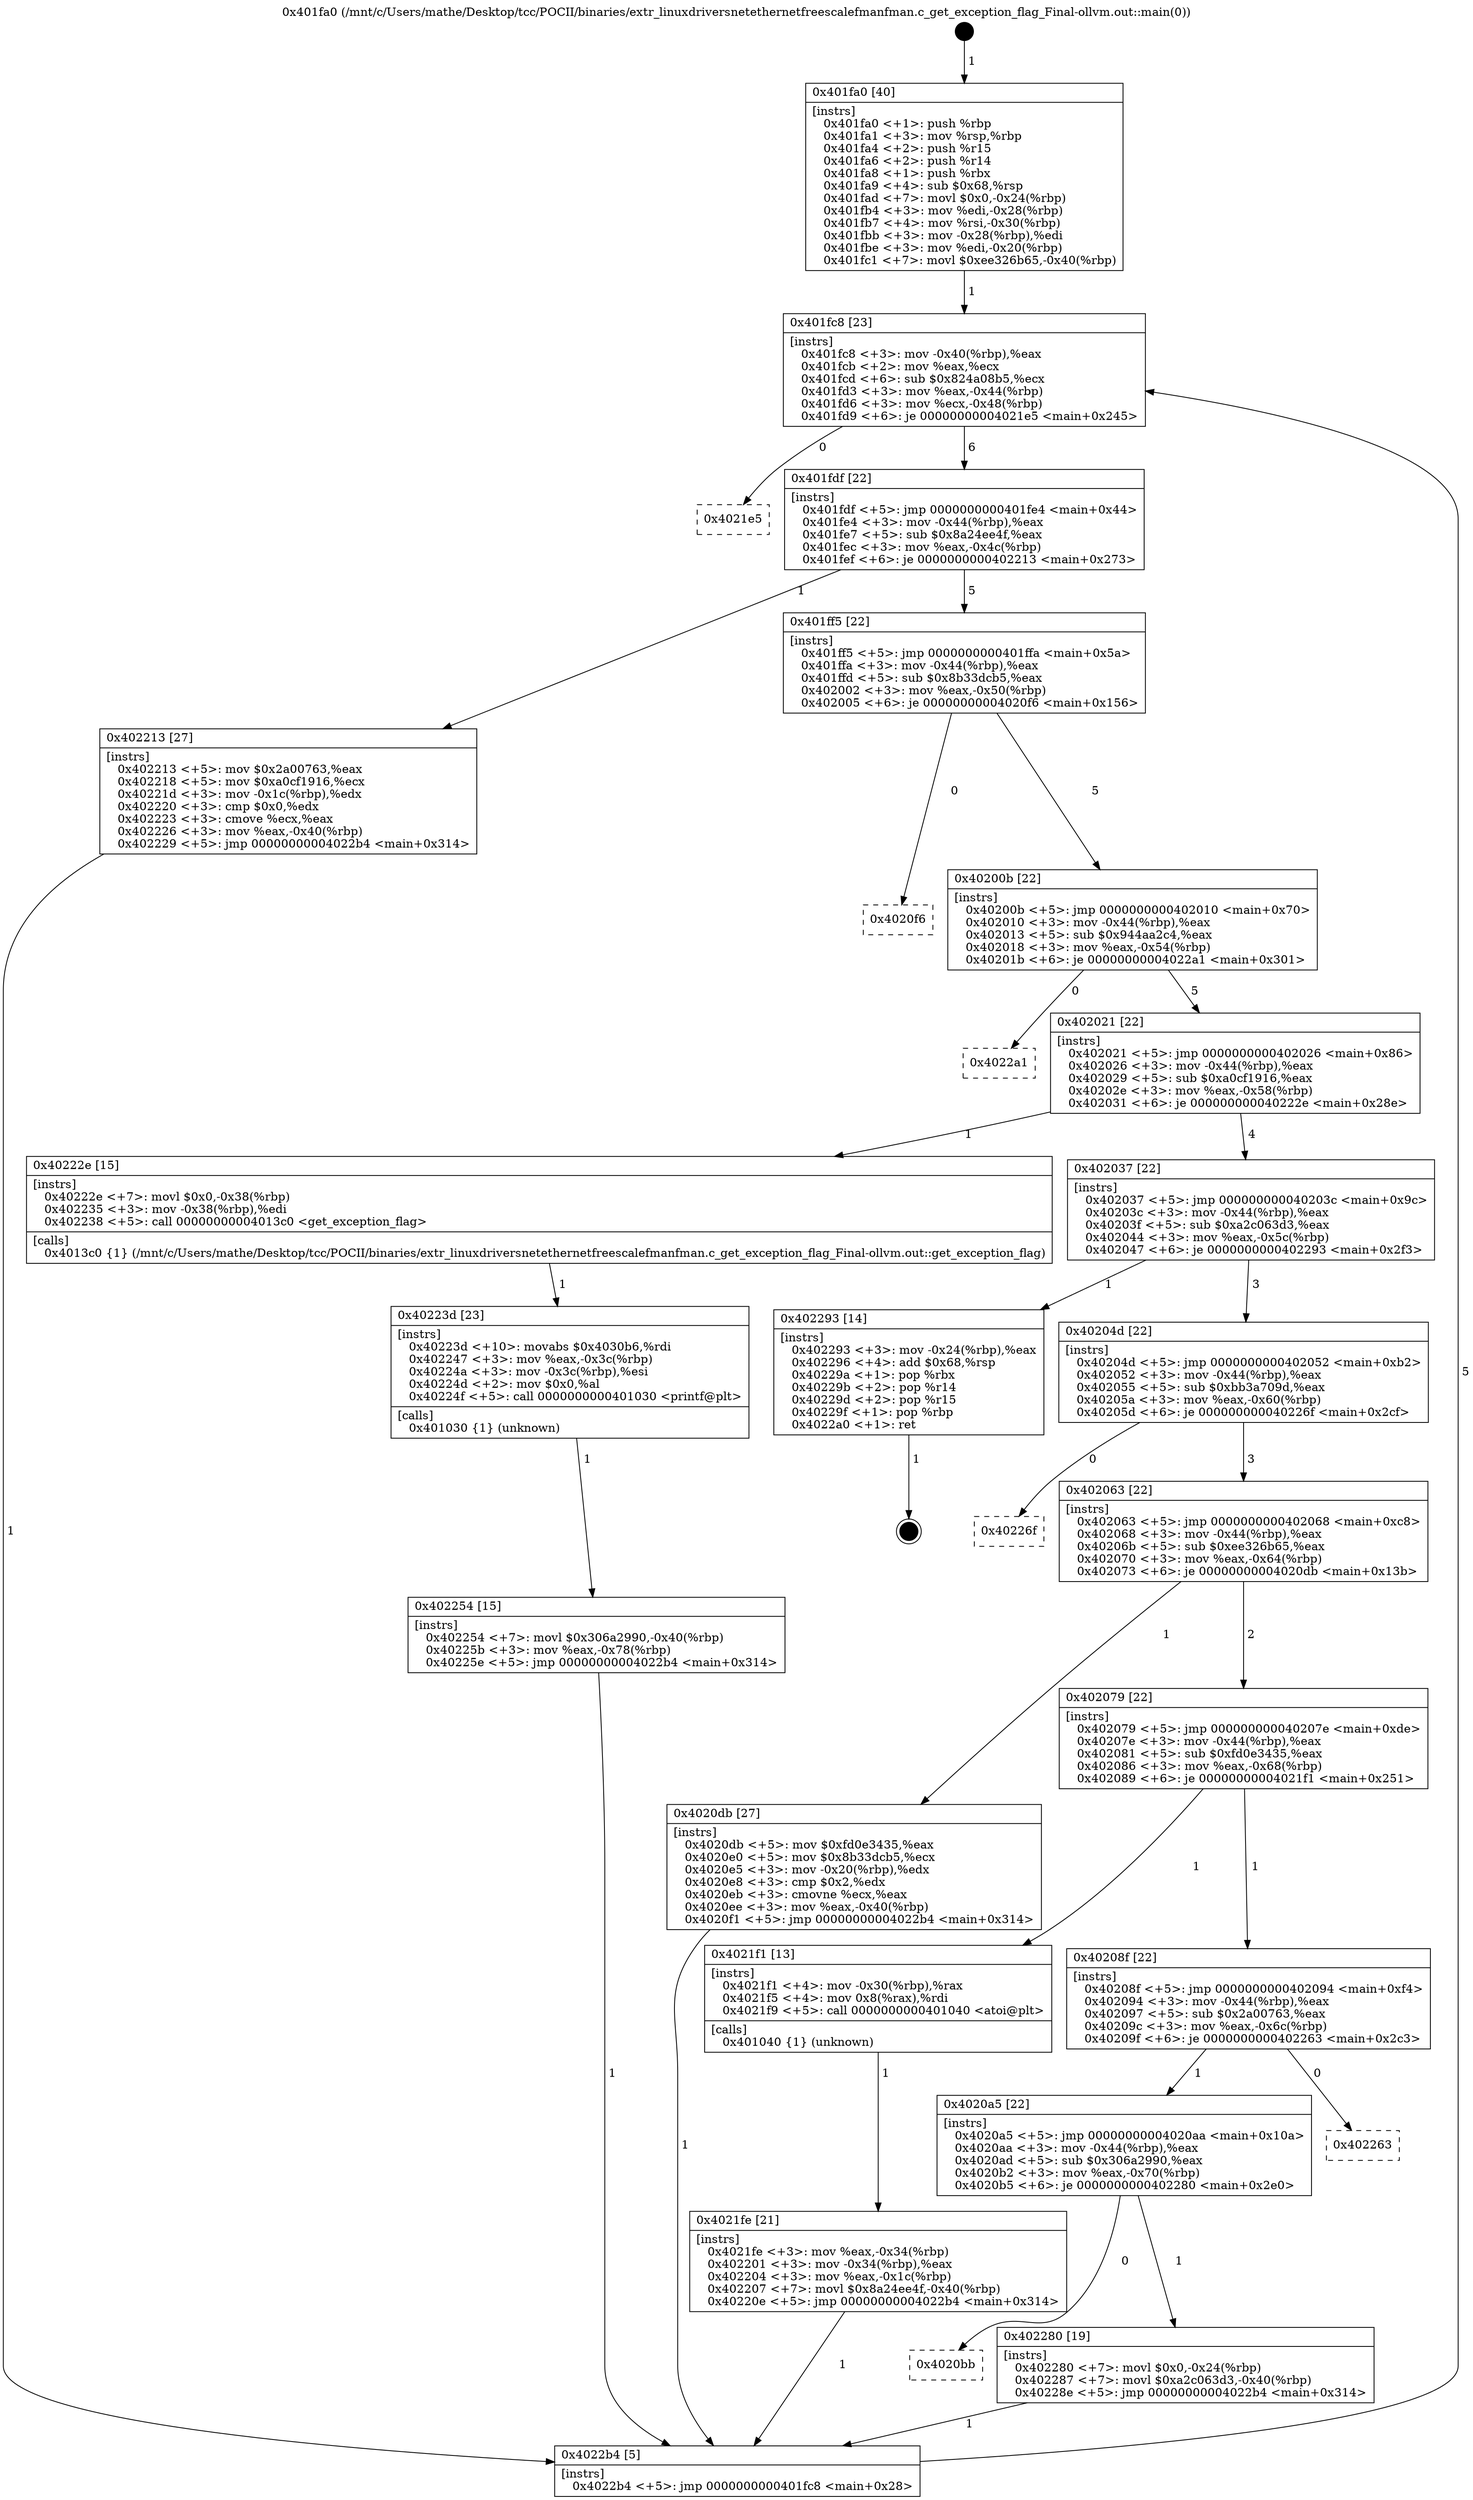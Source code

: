 digraph "0x401fa0" {
  label = "0x401fa0 (/mnt/c/Users/mathe/Desktop/tcc/POCII/binaries/extr_linuxdriversnetethernetfreescalefmanfman.c_get_exception_flag_Final-ollvm.out::main(0))"
  labelloc = "t"
  node[shape=record]

  Entry [label="",width=0.3,height=0.3,shape=circle,fillcolor=black,style=filled]
  "0x401fc8" [label="{
     0x401fc8 [23]\l
     | [instrs]\l
     &nbsp;&nbsp;0x401fc8 \<+3\>: mov -0x40(%rbp),%eax\l
     &nbsp;&nbsp;0x401fcb \<+2\>: mov %eax,%ecx\l
     &nbsp;&nbsp;0x401fcd \<+6\>: sub $0x824a08b5,%ecx\l
     &nbsp;&nbsp;0x401fd3 \<+3\>: mov %eax,-0x44(%rbp)\l
     &nbsp;&nbsp;0x401fd6 \<+3\>: mov %ecx,-0x48(%rbp)\l
     &nbsp;&nbsp;0x401fd9 \<+6\>: je 00000000004021e5 \<main+0x245\>\l
  }"]
  "0x4021e5" [label="{
     0x4021e5\l
  }", style=dashed]
  "0x401fdf" [label="{
     0x401fdf [22]\l
     | [instrs]\l
     &nbsp;&nbsp;0x401fdf \<+5\>: jmp 0000000000401fe4 \<main+0x44\>\l
     &nbsp;&nbsp;0x401fe4 \<+3\>: mov -0x44(%rbp),%eax\l
     &nbsp;&nbsp;0x401fe7 \<+5\>: sub $0x8a24ee4f,%eax\l
     &nbsp;&nbsp;0x401fec \<+3\>: mov %eax,-0x4c(%rbp)\l
     &nbsp;&nbsp;0x401fef \<+6\>: je 0000000000402213 \<main+0x273\>\l
  }"]
  Exit [label="",width=0.3,height=0.3,shape=circle,fillcolor=black,style=filled,peripheries=2]
  "0x402213" [label="{
     0x402213 [27]\l
     | [instrs]\l
     &nbsp;&nbsp;0x402213 \<+5\>: mov $0x2a00763,%eax\l
     &nbsp;&nbsp;0x402218 \<+5\>: mov $0xa0cf1916,%ecx\l
     &nbsp;&nbsp;0x40221d \<+3\>: mov -0x1c(%rbp),%edx\l
     &nbsp;&nbsp;0x402220 \<+3\>: cmp $0x0,%edx\l
     &nbsp;&nbsp;0x402223 \<+3\>: cmove %ecx,%eax\l
     &nbsp;&nbsp;0x402226 \<+3\>: mov %eax,-0x40(%rbp)\l
     &nbsp;&nbsp;0x402229 \<+5\>: jmp 00000000004022b4 \<main+0x314\>\l
  }"]
  "0x401ff5" [label="{
     0x401ff5 [22]\l
     | [instrs]\l
     &nbsp;&nbsp;0x401ff5 \<+5\>: jmp 0000000000401ffa \<main+0x5a\>\l
     &nbsp;&nbsp;0x401ffa \<+3\>: mov -0x44(%rbp),%eax\l
     &nbsp;&nbsp;0x401ffd \<+5\>: sub $0x8b33dcb5,%eax\l
     &nbsp;&nbsp;0x402002 \<+3\>: mov %eax,-0x50(%rbp)\l
     &nbsp;&nbsp;0x402005 \<+6\>: je 00000000004020f6 \<main+0x156\>\l
  }"]
  "0x4020bb" [label="{
     0x4020bb\l
  }", style=dashed]
  "0x4020f6" [label="{
     0x4020f6\l
  }", style=dashed]
  "0x40200b" [label="{
     0x40200b [22]\l
     | [instrs]\l
     &nbsp;&nbsp;0x40200b \<+5\>: jmp 0000000000402010 \<main+0x70\>\l
     &nbsp;&nbsp;0x402010 \<+3\>: mov -0x44(%rbp),%eax\l
     &nbsp;&nbsp;0x402013 \<+5\>: sub $0x944aa2c4,%eax\l
     &nbsp;&nbsp;0x402018 \<+3\>: mov %eax,-0x54(%rbp)\l
     &nbsp;&nbsp;0x40201b \<+6\>: je 00000000004022a1 \<main+0x301\>\l
  }"]
  "0x402280" [label="{
     0x402280 [19]\l
     | [instrs]\l
     &nbsp;&nbsp;0x402280 \<+7\>: movl $0x0,-0x24(%rbp)\l
     &nbsp;&nbsp;0x402287 \<+7\>: movl $0xa2c063d3,-0x40(%rbp)\l
     &nbsp;&nbsp;0x40228e \<+5\>: jmp 00000000004022b4 \<main+0x314\>\l
  }"]
  "0x4022a1" [label="{
     0x4022a1\l
  }", style=dashed]
  "0x402021" [label="{
     0x402021 [22]\l
     | [instrs]\l
     &nbsp;&nbsp;0x402021 \<+5\>: jmp 0000000000402026 \<main+0x86\>\l
     &nbsp;&nbsp;0x402026 \<+3\>: mov -0x44(%rbp),%eax\l
     &nbsp;&nbsp;0x402029 \<+5\>: sub $0xa0cf1916,%eax\l
     &nbsp;&nbsp;0x40202e \<+3\>: mov %eax,-0x58(%rbp)\l
     &nbsp;&nbsp;0x402031 \<+6\>: je 000000000040222e \<main+0x28e\>\l
  }"]
  "0x4020a5" [label="{
     0x4020a5 [22]\l
     | [instrs]\l
     &nbsp;&nbsp;0x4020a5 \<+5\>: jmp 00000000004020aa \<main+0x10a\>\l
     &nbsp;&nbsp;0x4020aa \<+3\>: mov -0x44(%rbp),%eax\l
     &nbsp;&nbsp;0x4020ad \<+5\>: sub $0x306a2990,%eax\l
     &nbsp;&nbsp;0x4020b2 \<+3\>: mov %eax,-0x70(%rbp)\l
     &nbsp;&nbsp;0x4020b5 \<+6\>: je 0000000000402280 \<main+0x2e0\>\l
  }"]
  "0x40222e" [label="{
     0x40222e [15]\l
     | [instrs]\l
     &nbsp;&nbsp;0x40222e \<+7\>: movl $0x0,-0x38(%rbp)\l
     &nbsp;&nbsp;0x402235 \<+3\>: mov -0x38(%rbp),%edi\l
     &nbsp;&nbsp;0x402238 \<+5\>: call 00000000004013c0 \<get_exception_flag\>\l
     | [calls]\l
     &nbsp;&nbsp;0x4013c0 \{1\} (/mnt/c/Users/mathe/Desktop/tcc/POCII/binaries/extr_linuxdriversnetethernetfreescalefmanfman.c_get_exception_flag_Final-ollvm.out::get_exception_flag)\l
  }"]
  "0x402037" [label="{
     0x402037 [22]\l
     | [instrs]\l
     &nbsp;&nbsp;0x402037 \<+5\>: jmp 000000000040203c \<main+0x9c\>\l
     &nbsp;&nbsp;0x40203c \<+3\>: mov -0x44(%rbp),%eax\l
     &nbsp;&nbsp;0x40203f \<+5\>: sub $0xa2c063d3,%eax\l
     &nbsp;&nbsp;0x402044 \<+3\>: mov %eax,-0x5c(%rbp)\l
     &nbsp;&nbsp;0x402047 \<+6\>: je 0000000000402293 \<main+0x2f3\>\l
  }"]
  "0x402263" [label="{
     0x402263\l
  }", style=dashed]
  "0x402293" [label="{
     0x402293 [14]\l
     | [instrs]\l
     &nbsp;&nbsp;0x402293 \<+3\>: mov -0x24(%rbp),%eax\l
     &nbsp;&nbsp;0x402296 \<+4\>: add $0x68,%rsp\l
     &nbsp;&nbsp;0x40229a \<+1\>: pop %rbx\l
     &nbsp;&nbsp;0x40229b \<+2\>: pop %r14\l
     &nbsp;&nbsp;0x40229d \<+2\>: pop %r15\l
     &nbsp;&nbsp;0x40229f \<+1\>: pop %rbp\l
     &nbsp;&nbsp;0x4022a0 \<+1\>: ret\l
  }"]
  "0x40204d" [label="{
     0x40204d [22]\l
     | [instrs]\l
     &nbsp;&nbsp;0x40204d \<+5\>: jmp 0000000000402052 \<main+0xb2\>\l
     &nbsp;&nbsp;0x402052 \<+3\>: mov -0x44(%rbp),%eax\l
     &nbsp;&nbsp;0x402055 \<+5\>: sub $0xbb3a709d,%eax\l
     &nbsp;&nbsp;0x40205a \<+3\>: mov %eax,-0x60(%rbp)\l
     &nbsp;&nbsp;0x40205d \<+6\>: je 000000000040226f \<main+0x2cf\>\l
  }"]
  "0x402254" [label="{
     0x402254 [15]\l
     | [instrs]\l
     &nbsp;&nbsp;0x402254 \<+7\>: movl $0x306a2990,-0x40(%rbp)\l
     &nbsp;&nbsp;0x40225b \<+3\>: mov %eax,-0x78(%rbp)\l
     &nbsp;&nbsp;0x40225e \<+5\>: jmp 00000000004022b4 \<main+0x314\>\l
  }"]
  "0x40226f" [label="{
     0x40226f\l
  }", style=dashed]
  "0x402063" [label="{
     0x402063 [22]\l
     | [instrs]\l
     &nbsp;&nbsp;0x402063 \<+5\>: jmp 0000000000402068 \<main+0xc8\>\l
     &nbsp;&nbsp;0x402068 \<+3\>: mov -0x44(%rbp),%eax\l
     &nbsp;&nbsp;0x40206b \<+5\>: sub $0xee326b65,%eax\l
     &nbsp;&nbsp;0x402070 \<+3\>: mov %eax,-0x64(%rbp)\l
     &nbsp;&nbsp;0x402073 \<+6\>: je 00000000004020db \<main+0x13b\>\l
  }"]
  "0x40223d" [label="{
     0x40223d [23]\l
     | [instrs]\l
     &nbsp;&nbsp;0x40223d \<+10\>: movabs $0x4030b6,%rdi\l
     &nbsp;&nbsp;0x402247 \<+3\>: mov %eax,-0x3c(%rbp)\l
     &nbsp;&nbsp;0x40224a \<+3\>: mov -0x3c(%rbp),%esi\l
     &nbsp;&nbsp;0x40224d \<+2\>: mov $0x0,%al\l
     &nbsp;&nbsp;0x40224f \<+5\>: call 0000000000401030 \<printf@plt\>\l
     | [calls]\l
     &nbsp;&nbsp;0x401030 \{1\} (unknown)\l
  }"]
  "0x4020db" [label="{
     0x4020db [27]\l
     | [instrs]\l
     &nbsp;&nbsp;0x4020db \<+5\>: mov $0xfd0e3435,%eax\l
     &nbsp;&nbsp;0x4020e0 \<+5\>: mov $0x8b33dcb5,%ecx\l
     &nbsp;&nbsp;0x4020e5 \<+3\>: mov -0x20(%rbp),%edx\l
     &nbsp;&nbsp;0x4020e8 \<+3\>: cmp $0x2,%edx\l
     &nbsp;&nbsp;0x4020eb \<+3\>: cmovne %ecx,%eax\l
     &nbsp;&nbsp;0x4020ee \<+3\>: mov %eax,-0x40(%rbp)\l
     &nbsp;&nbsp;0x4020f1 \<+5\>: jmp 00000000004022b4 \<main+0x314\>\l
  }"]
  "0x402079" [label="{
     0x402079 [22]\l
     | [instrs]\l
     &nbsp;&nbsp;0x402079 \<+5\>: jmp 000000000040207e \<main+0xde\>\l
     &nbsp;&nbsp;0x40207e \<+3\>: mov -0x44(%rbp),%eax\l
     &nbsp;&nbsp;0x402081 \<+5\>: sub $0xfd0e3435,%eax\l
     &nbsp;&nbsp;0x402086 \<+3\>: mov %eax,-0x68(%rbp)\l
     &nbsp;&nbsp;0x402089 \<+6\>: je 00000000004021f1 \<main+0x251\>\l
  }"]
  "0x4022b4" [label="{
     0x4022b4 [5]\l
     | [instrs]\l
     &nbsp;&nbsp;0x4022b4 \<+5\>: jmp 0000000000401fc8 \<main+0x28\>\l
  }"]
  "0x401fa0" [label="{
     0x401fa0 [40]\l
     | [instrs]\l
     &nbsp;&nbsp;0x401fa0 \<+1\>: push %rbp\l
     &nbsp;&nbsp;0x401fa1 \<+3\>: mov %rsp,%rbp\l
     &nbsp;&nbsp;0x401fa4 \<+2\>: push %r15\l
     &nbsp;&nbsp;0x401fa6 \<+2\>: push %r14\l
     &nbsp;&nbsp;0x401fa8 \<+1\>: push %rbx\l
     &nbsp;&nbsp;0x401fa9 \<+4\>: sub $0x68,%rsp\l
     &nbsp;&nbsp;0x401fad \<+7\>: movl $0x0,-0x24(%rbp)\l
     &nbsp;&nbsp;0x401fb4 \<+3\>: mov %edi,-0x28(%rbp)\l
     &nbsp;&nbsp;0x401fb7 \<+4\>: mov %rsi,-0x30(%rbp)\l
     &nbsp;&nbsp;0x401fbb \<+3\>: mov -0x28(%rbp),%edi\l
     &nbsp;&nbsp;0x401fbe \<+3\>: mov %edi,-0x20(%rbp)\l
     &nbsp;&nbsp;0x401fc1 \<+7\>: movl $0xee326b65,-0x40(%rbp)\l
  }"]
  "0x4021fe" [label="{
     0x4021fe [21]\l
     | [instrs]\l
     &nbsp;&nbsp;0x4021fe \<+3\>: mov %eax,-0x34(%rbp)\l
     &nbsp;&nbsp;0x402201 \<+3\>: mov -0x34(%rbp),%eax\l
     &nbsp;&nbsp;0x402204 \<+3\>: mov %eax,-0x1c(%rbp)\l
     &nbsp;&nbsp;0x402207 \<+7\>: movl $0x8a24ee4f,-0x40(%rbp)\l
     &nbsp;&nbsp;0x40220e \<+5\>: jmp 00000000004022b4 \<main+0x314\>\l
  }"]
  "0x4021f1" [label="{
     0x4021f1 [13]\l
     | [instrs]\l
     &nbsp;&nbsp;0x4021f1 \<+4\>: mov -0x30(%rbp),%rax\l
     &nbsp;&nbsp;0x4021f5 \<+4\>: mov 0x8(%rax),%rdi\l
     &nbsp;&nbsp;0x4021f9 \<+5\>: call 0000000000401040 \<atoi@plt\>\l
     | [calls]\l
     &nbsp;&nbsp;0x401040 \{1\} (unknown)\l
  }"]
  "0x40208f" [label="{
     0x40208f [22]\l
     | [instrs]\l
     &nbsp;&nbsp;0x40208f \<+5\>: jmp 0000000000402094 \<main+0xf4\>\l
     &nbsp;&nbsp;0x402094 \<+3\>: mov -0x44(%rbp),%eax\l
     &nbsp;&nbsp;0x402097 \<+5\>: sub $0x2a00763,%eax\l
     &nbsp;&nbsp;0x40209c \<+3\>: mov %eax,-0x6c(%rbp)\l
     &nbsp;&nbsp;0x40209f \<+6\>: je 0000000000402263 \<main+0x2c3\>\l
  }"]
  Entry -> "0x401fa0" [label=" 1"]
  "0x401fc8" -> "0x4021e5" [label=" 0"]
  "0x401fc8" -> "0x401fdf" [label=" 6"]
  "0x402293" -> Exit [label=" 1"]
  "0x401fdf" -> "0x402213" [label=" 1"]
  "0x401fdf" -> "0x401ff5" [label=" 5"]
  "0x402280" -> "0x4022b4" [label=" 1"]
  "0x401ff5" -> "0x4020f6" [label=" 0"]
  "0x401ff5" -> "0x40200b" [label=" 5"]
  "0x4020a5" -> "0x4020bb" [label=" 0"]
  "0x40200b" -> "0x4022a1" [label=" 0"]
  "0x40200b" -> "0x402021" [label=" 5"]
  "0x4020a5" -> "0x402280" [label=" 1"]
  "0x402021" -> "0x40222e" [label=" 1"]
  "0x402021" -> "0x402037" [label=" 4"]
  "0x40208f" -> "0x4020a5" [label=" 1"]
  "0x402037" -> "0x402293" [label=" 1"]
  "0x402037" -> "0x40204d" [label=" 3"]
  "0x40208f" -> "0x402263" [label=" 0"]
  "0x40204d" -> "0x40226f" [label=" 0"]
  "0x40204d" -> "0x402063" [label=" 3"]
  "0x402254" -> "0x4022b4" [label=" 1"]
  "0x402063" -> "0x4020db" [label=" 1"]
  "0x402063" -> "0x402079" [label=" 2"]
  "0x4020db" -> "0x4022b4" [label=" 1"]
  "0x401fa0" -> "0x401fc8" [label=" 1"]
  "0x4022b4" -> "0x401fc8" [label=" 5"]
  "0x40223d" -> "0x402254" [label=" 1"]
  "0x402079" -> "0x4021f1" [label=" 1"]
  "0x402079" -> "0x40208f" [label=" 1"]
  "0x4021f1" -> "0x4021fe" [label=" 1"]
  "0x4021fe" -> "0x4022b4" [label=" 1"]
  "0x402213" -> "0x4022b4" [label=" 1"]
  "0x40222e" -> "0x40223d" [label=" 1"]
}
